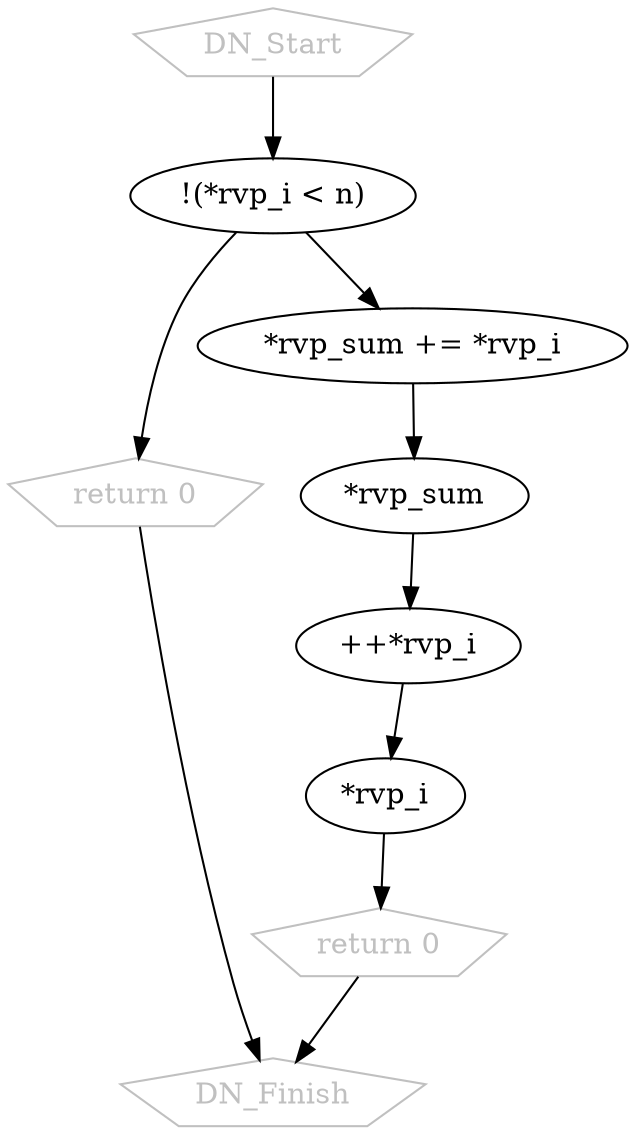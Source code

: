 digraph G{
0 [ label = "DN_Start" , fontcolor = "grey" , shape = "pentagon" , color = "grey" ];
2 [ label = "!(*rvp_i < n)" ];
3 [ label = "return 0" , fontcolor = "grey" , shape = "pentagon" , color = "grey" ];
4 [ label = "*rvp_sum += *rvp_i" ];
5 [ label = "*rvp_sum" ];
6 [ label = "++*rvp_i" ];
7 [ label = "*rvp_i" ];
8 [ label = "return 0" , fontcolor = "grey" , shape = "pentagon" , color = "grey" ];
9 [ label = "DN_Finish" , fontcolor = "grey" , shape = "pentagon" , color = "grey" ];
0->2;
2->3;
2->4;
4->5;
5->6;
6->7;
7->8;
3->9;
8->9;
}
